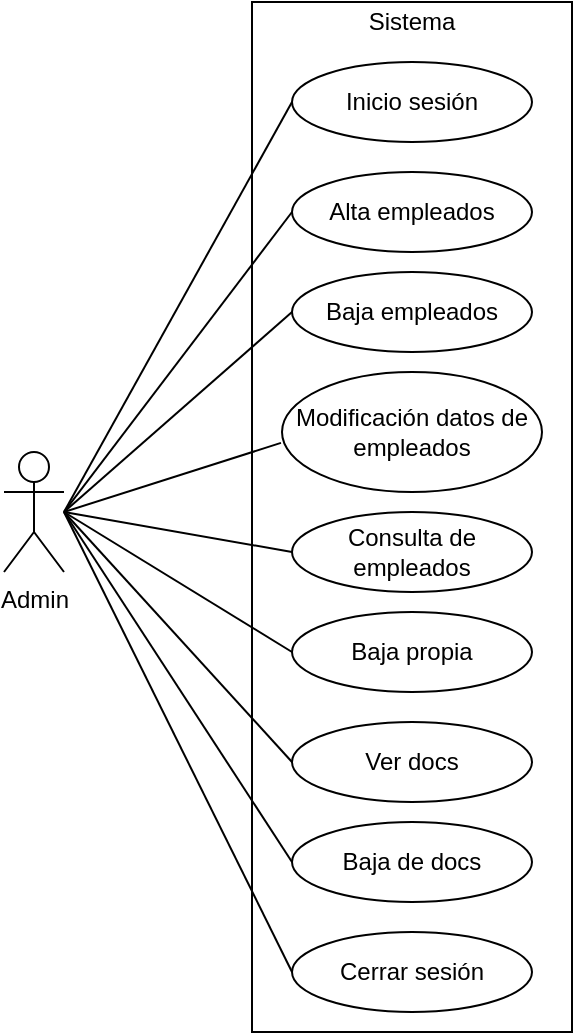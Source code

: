 <mxfile>
    <diagram id="Oss9AvRvS1b2bc10Z-wu" name="Page-1">
        <mxGraphModel dx="515" dy="348" grid="1" gridSize="10" guides="1" tooltips="1" connect="1" arrows="1" fold="1" page="1" pageScale="1" pageWidth="827" pageHeight="1169" math="0" shadow="0">
            <root>
                <mxCell id="0"/>
                <mxCell id="1" parent="0"/>
                <mxCell id="2" value="Admin" style="shape=umlActor;verticalLabelPosition=bottom;verticalAlign=top;html=1;outlineConnect=0;" parent="1" vertex="1">
                    <mxGeometry x="130" y="380" width="30" height="60" as="geometry"/>
                </mxCell>
                <mxCell id="5" value="" style="rounded=0;whiteSpace=wrap;html=1;" parent="1" vertex="1">
                    <mxGeometry x="254" y="155" width="160" height="515" as="geometry"/>
                </mxCell>
                <mxCell id="6" value="Sistema" style="text;html=1;strokeColor=none;fillColor=none;align=center;verticalAlign=middle;whiteSpace=wrap;rounded=0;" parent="1" vertex="1">
                    <mxGeometry x="314" y="155" width="40" height="20" as="geometry"/>
                </mxCell>
                <mxCell id="7" value="Alta empleados" style="ellipse;whiteSpace=wrap;html=1;" parent="1" vertex="1">
                    <mxGeometry x="274" y="240" width="120" height="40" as="geometry"/>
                </mxCell>
                <mxCell id="8" value="Baja empleados" style="ellipse;whiteSpace=wrap;html=1;" parent="1" vertex="1">
                    <mxGeometry x="274" y="290" width="120" height="40" as="geometry"/>
                </mxCell>
                <mxCell id="9" value="Modificación datos de empleados" style="ellipse;whiteSpace=wrap;html=1;" parent="1" vertex="1">
                    <mxGeometry x="269" y="340" width="130" height="60" as="geometry"/>
                </mxCell>
                <mxCell id="10" value="Consulta de empleados" style="ellipse;whiteSpace=wrap;html=1;" parent="1" vertex="1">
                    <mxGeometry x="274" y="410" width="120" height="40" as="geometry"/>
                </mxCell>
                <mxCell id="11" value="Baja propia" style="ellipse;whiteSpace=wrap;html=1;" parent="1" vertex="1">
                    <mxGeometry x="274" y="460" width="120" height="40" as="geometry"/>
                </mxCell>
                <mxCell id="12" value="Inicio sesión" style="ellipse;whiteSpace=wrap;html=1;" parent="1" vertex="1">
                    <mxGeometry x="274" y="185" width="120" height="40" as="geometry"/>
                </mxCell>
                <mxCell id="13" value="Cerrar sesión" style="ellipse;whiteSpace=wrap;html=1;" parent="1" vertex="1">
                    <mxGeometry x="274" y="620" width="120" height="40" as="geometry"/>
                </mxCell>
                <mxCell id="14" value="Baja de docs" style="ellipse;whiteSpace=wrap;html=1;" parent="1" vertex="1">
                    <mxGeometry x="274" y="565" width="120" height="40" as="geometry"/>
                </mxCell>
                <mxCell id="15" value="Ver docs" style="ellipse;whiteSpace=wrap;html=1;" parent="1" vertex="1">
                    <mxGeometry x="274" y="515" width="120" height="40" as="geometry"/>
                </mxCell>
                <mxCell id="17" value="" style="endArrow=none;html=1;entryX=0;entryY=0.5;entryDx=0;entryDy=0;" parent="1" target="12" edge="1">
                    <mxGeometry width="50" height="50" relative="1" as="geometry">
                        <mxPoint x="160" y="410" as="sourcePoint"/>
                        <mxPoint x="160" y="300" as="targetPoint"/>
                    </mxGeometry>
                </mxCell>
                <mxCell id="18" value="" style="endArrow=none;html=1;entryX=0;entryY=0.5;entryDx=0;entryDy=0;" parent="1" target="7" edge="1">
                    <mxGeometry width="50" height="50" relative="1" as="geometry">
                        <mxPoint x="160" y="410" as="sourcePoint"/>
                        <mxPoint x="230" y="340" as="targetPoint"/>
                    </mxGeometry>
                </mxCell>
                <mxCell id="19" value="" style="endArrow=none;html=1;entryX=0;entryY=0.5;entryDx=0;entryDy=0;" parent="1" target="8" edge="1">
                    <mxGeometry width="50" height="50" relative="1" as="geometry">
                        <mxPoint x="160" y="410" as="sourcePoint"/>
                        <mxPoint x="230" y="365" as="targetPoint"/>
                    </mxGeometry>
                </mxCell>
                <mxCell id="20" value="" style="endArrow=none;html=1;entryX=-0.004;entryY=0.591;entryDx=0;entryDy=0;entryPerimeter=0;" parent="1" target="9" edge="1">
                    <mxGeometry width="50" height="50" relative="1" as="geometry">
                        <mxPoint x="160" y="410" as="sourcePoint"/>
                        <mxPoint x="310" y="410" as="targetPoint"/>
                    </mxGeometry>
                </mxCell>
                <mxCell id="21" value="" style="endArrow=none;html=1;entryX=0;entryY=0.5;entryDx=0;entryDy=0;" parent="1" target="10" edge="1">
                    <mxGeometry width="50" height="50" relative="1" as="geometry">
                        <mxPoint x="160" y="410" as="sourcePoint"/>
                        <mxPoint x="310" y="410" as="targetPoint"/>
                    </mxGeometry>
                </mxCell>
                <mxCell id="22" value="" style="endArrow=none;html=1;entryX=0;entryY=0.5;entryDx=0;entryDy=0;" parent="1" target="11" edge="1">
                    <mxGeometry width="50" height="50" relative="1" as="geometry">
                        <mxPoint x="160" y="410" as="sourcePoint"/>
                        <mxPoint x="310" y="410" as="targetPoint"/>
                    </mxGeometry>
                </mxCell>
                <mxCell id="23" value="" style="endArrow=none;html=1;entryX=0;entryY=0.5;entryDx=0;entryDy=0;" parent="1" target="15" edge="1">
                    <mxGeometry width="50" height="50" relative="1" as="geometry">
                        <mxPoint x="160" y="410" as="sourcePoint"/>
                        <mxPoint x="310" y="410" as="targetPoint"/>
                    </mxGeometry>
                </mxCell>
                <mxCell id="24" value="" style="endArrow=none;html=1;entryX=0;entryY=0.5;entryDx=0;entryDy=0;" parent="1" target="14" edge="1">
                    <mxGeometry width="50" height="50" relative="1" as="geometry">
                        <mxPoint x="160" y="410" as="sourcePoint"/>
                        <mxPoint x="310" y="410" as="targetPoint"/>
                    </mxGeometry>
                </mxCell>
                <mxCell id="25" value="" style="endArrow=none;html=1;entryX=0;entryY=0.5;entryDx=0;entryDy=0;" parent="1" target="13" edge="1">
                    <mxGeometry width="50" height="50" relative="1" as="geometry">
                        <mxPoint x="160" y="410" as="sourcePoint"/>
                        <mxPoint x="310" y="410" as="targetPoint"/>
                    </mxGeometry>
                </mxCell>
            </root>
        </mxGraphModel>
    </diagram>
</mxfile>